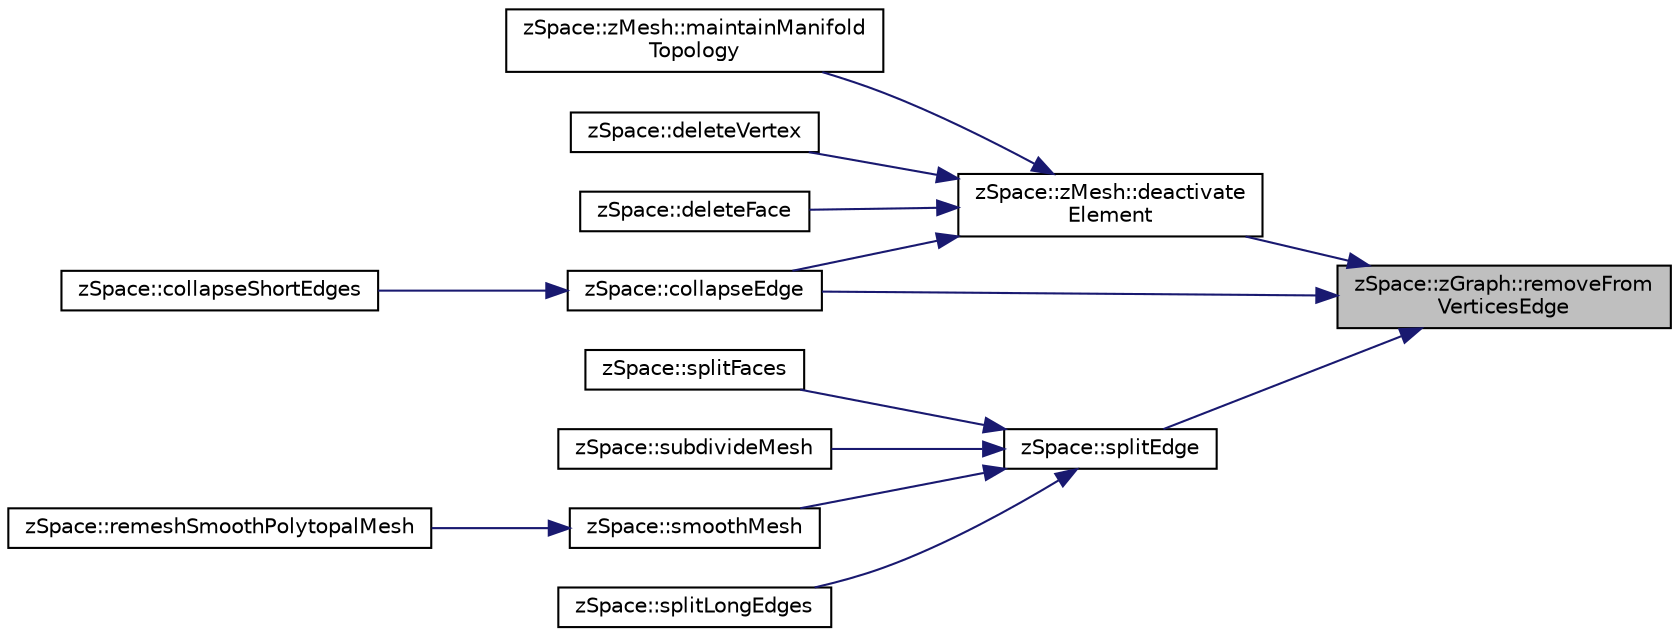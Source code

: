 digraph "zSpace::zGraph::removeFromVerticesEdge"
{
 // LATEX_PDF_SIZE
  edge [fontname="Helvetica",fontsize="10",labelfontname="Helvetica",labelfontsize="10"];
  node [fontname="Helvetica",fontsize="10",shape=record];
  rankdir="RL";
  Node360 [label="zSpace::zGraph::removeFrom\lVerticesEdge",height=0.2,width=0.4,color="black", fillcolor="grey75", style="filled", fontcolor="black",tooltip="This method removes both the half-edges given given by vertex input indices from the VerticesEdge Map..."];
  Node360 -> Node361 [dir="back",color="midnightblue",fontsize="10",style="solid",fontname="Helvetica"];
  Node361 [label="zSpace::zMesh::deactivate\lElement",height=0.2,width=0.4,color="black", fillcolor="white", style="filled",URL="$classz_space_1_1z_mesh.html#aea35829fdb54f511f93cef10c85da66c",tooltip="This method deactivates the input elements from the array connected with the input type."];
  Node361 -> Node362 [dir="back",color="midnightblue",fontsize="10",style="solid",fontname="Helvetica"];
  Node362 [label="zSpace::zMesh::maintainManifold\lTopology",height=0.2,width=0.4,color="black", fillcolor="white", style="filled",URL="$classz_space_1_1z_mesh.html#ae66609043bee62d706443ac5dc47304f",tooltip="This method cleans up the mesh to maintain manifolod topology."];
  Node361 -> Node363 [dir="back",color="midnightblue",fontsize="10",style="solid",fontname="Helvetica"];
  Node363 [label="zSpace::deleteVertex",height=0.2,width=0.4,color="black", fillcolor="white", style="filled",URL="$group__z_mesh_modifiers.html#ga20644ac4933b8ae055b0eb47a9df8420",tooltip="This method deletes the mesh vertex given by the input vertex index."];
  Node361 -> Node364 [dir="back",color="midnightblue",fontsize="10",style="solid",fontname="Helvetica"];
  Node364 [label="zSpace::deleteFace",height=0.2,width=0.4,color="black", fillcolor="white", style="filled",URL="$group__z_mesh_modifiers.html#ga24ab0fcd418ba91e387838fdc4711787",tooltip="This method deletes the mesh face given by the input face index."];
  Node361 -> Node365 [dir="back",color="midnightblue",fontsize="10",style="solid",fontname="Helvetica"];
  Node365 [label="zSpace::collapseEdge",height=0.2,width=0.4,color="black", fillcolor="white", style="filled",URL="$group__z_mesh_modifiers.html#ga77533a4e95924fa8c030ba013eef1ec6",tooltip="This method collapses an edge into a vertex."];
  Node365 -> Node366 [dir="back",color="midnightblue",fontsize="10",style="solid",fontname="Helvetica"];
  Node366 [label="zSpace::collapseShortEdges",height=0.2,width=0.4,color="black", fillcolor="white", style="filled",URL="$group__z_mesh_modifiers.html#ga14350e97740cec4f835125fb286fc071",tooltip="This method collapses an edge shorter than the given minimum edge length value if the collapsing does..."];
  Node360 -> Node365 [dir="back",color="midnightblue",fontsize="10",style="solid",fontname="Helvetica"];
  Node360 -> Node367 [dir="back",color="midnightblue",fontsize="10",style="solid",fontname="Helvetica"];
  Node367 [label="zSpace::splitEdge",height=0.2,width=0.4,color="black", fillcolor="white", style="filled",URL="$group__z_mesh_modifiers.html#gae7cb2380ed0e9717421bf19db5817cd6",tooltip="This method splits an edge and inserts a vertex along the edge at the input factor."];
  Node367 -> Node368 [dir="back",color="midnightblue",fontsize="10",style="solid",fontname="Helvetica"];
  Node368 [label="zSpace::splitFaces",height=0.2,width=0.4,color="black", fillcolor="white", style="filled",URL="$group__z_mesh_modifiers.html#gaeda022d590a10b38c94e75bc0e278d80",tooltip="This method splits a set of edges and faces of a mesh in a continuous manner."];
  Node367 -> Node369 [dir="back",color="midnightblue",fontsize="10",style="solid",fontname="Helvetica"];
  Node369 [label="zSpace::subdivideMesh",height=0.2,width=0.4,color="black", fillcolor="white", style="filled",URL="$group__z_mesh_modifiers.html#ga8c3af5dd0f40d6f82fd23ceead47dc64",tooltip="This method subdivides all the faces and edges of the mesh."];
  Node367 -> Node370 [dir="back",color="midnightblue",fontsize="10",style="solid",fontname="Helvetica"];
  Node370 [label="zSpace::smoothMesh",height=0.2,width=0.4,color="black", fillcolor="white", style="filled",URL="$group__z_mesh_modifiers.html#ga41f9be96453c21ac7b33b2991c284775",tooltip="This method applies Catmull-Clark subdivision to the mesh."];
  Node370 -> Node371 [dir="back",color="midnightblue",fontsize="10",style="solid",fontname="Helvetica"];
  Node371 [label="zSpace::remeshSmoothPolytopalMesh",height=0.2,width=0.4,color="black", fillcolor="white", style="filled",URL="$group__z_polytopal.html#ga5dd7e372cf8287c0434778b2e58d41f1",tooltip="This method remeshes the smoothed polytopal mesh to have rulings in ony one direction."];
  Node367 -> Node372 [dir="back",color="midnightblue",fontsize="10",style="solid",fontname="Helvetica"];
  Node372 [label="zSpace::splitLongEdges",height=0.2,width=0.4,color="black", fillcolor="white", style="filled",URL="$group__z_mesh_modifiers.html#gad707c82ae843ee9aa108c078161881ca",tooltip="This method splits an edge longer than the given input value at its midpoint and triangulates the mes..."];
}
